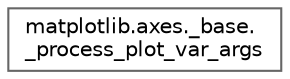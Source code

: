 digraph "Graphical Class Hierarchy"
{
 // LATEX_PDF_SIZE
  bgcolor="transparent";
  edge [fontname=Helvetica,fontsize=10,labelfontname=Helvetica,labelfontsize=10];
  node [fontname=Helvetica,fontsize=10,shape=box,height=0.2,width=0.4];
  rankdir="LR";
  Node0 [id="Node000000",label="matplotlib.axes._base.\l_process_plot_var_args",height=0.2,width=0.4,color="grey40", fillcolor="white", style="filled",URL="$d4/da2/classmatplotlib_1_1axes_1_1__base_1_1__process__plot__var__args.html",tooltip=" "];
}
